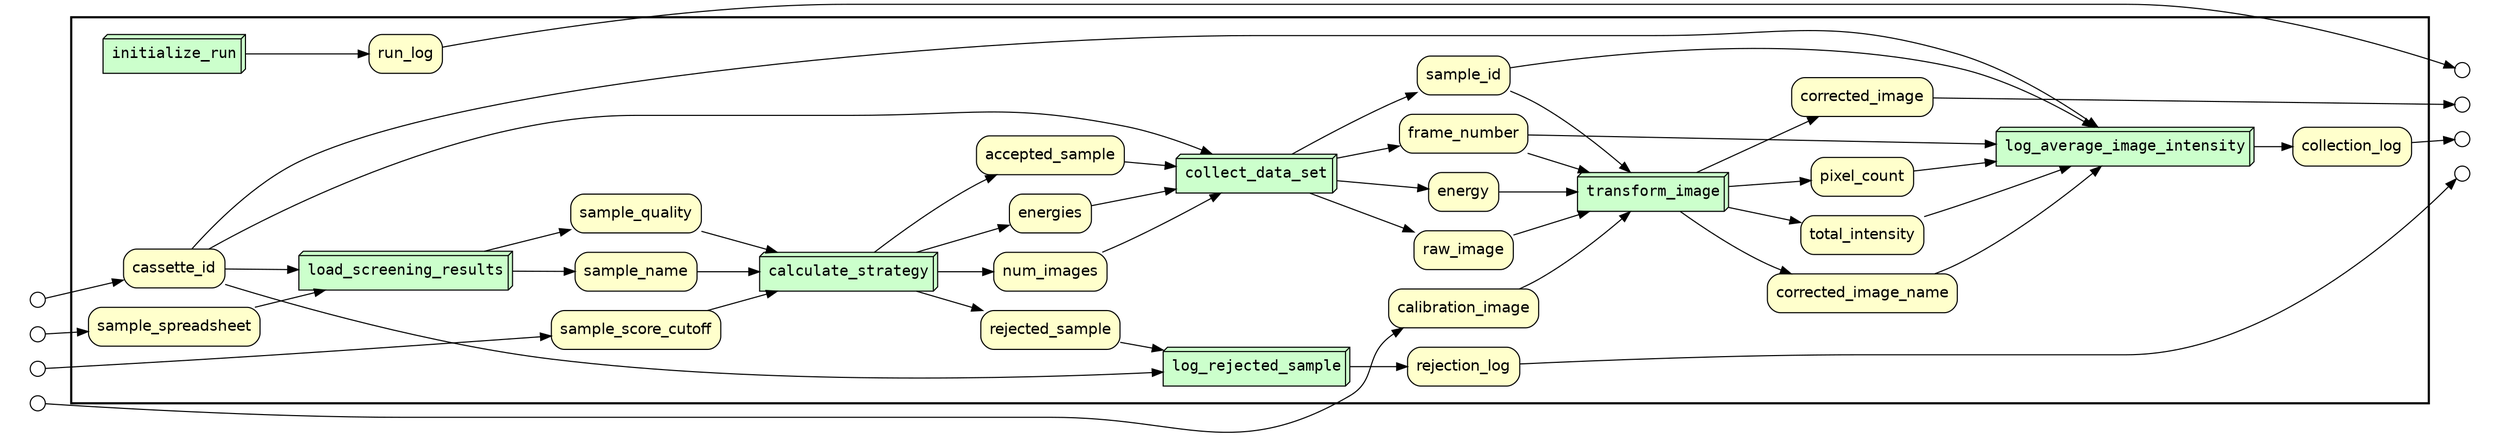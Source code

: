 digraph Workflow {
rankdir=LR
node[shape=circle style="filled" fillcolor="#FFFFFF" peripheries=1 label="" width=0.2]
subgraph cluster0 { label="" color="white"
subgraph cluster1 { label="" color="white"
node1
node2
node3
node4
}}
subgraph cluster2 { label="" color="white"
subgraph cluster3 { label="" color="white"
node5
node6
node7
node8
}}
subgraph cluster4 {
label=""
penwidth=2
fontsize=18
subgraph cluster5 {
label=""
color="white"
graph[fontname=Courier]
node[fontname=Courier]
node[shape=box3d style="filled" fillcolor="#CCFFCC" peripheries=1 label="" width=0.2]
node9 [label="initialize_run"]
node10 [label="load_screening_results"]
node11 [label="calculate_strategy"]
node12 [label="log_rejected_sample"]
node13 [label="collect_data_set"]
node14 [label="transform_image"]
node15 [label="log_average_image_intensity"]
node[fontname=Helvetica]
node[shape=box style="rounded,filled" fillcolor="#FFFFCC" peripheries=1 label="" width=0.2]
node16 [label="corrected_image"]
node17 [label="run_log"]
node18 [label="collection_log"]
node19 [label="rejection_log"]
node20 [label="cassette_id"]
node21 [label="sample_spreadsheet"]
node22 [label="sample_score_cutoff"]
node23 [label="sample_name"]
node24 [label="sample_quality"]
node25 [label="rejected_sample"]
node26 [label="accepted_sample"]
node27 [label="num_images"]
node28 [label="energies"]
node29 [label="sample_id"]
node30 [label="energy"]
node31 [label="frame_number"]
node32 [label="raw_image"]
node33 [label="calibration_image"]
node34 [label="total_intensity"]
node35 [label="pixel_count"]
node36 [label="corrected_image_name"]
node9 -> node17
node10 -> node23
node10 -> node24
node20 -> node10
node21 -> node10
node11 -> node26
node11 -> node25
node11 -> node27
node11 -> node28
node22 -> node11
node23 -> node11
node24 -> node11
node12 -> node19
node20 -> node12
node25 -> node12
node13 -> node29
node13 -> node30
node13 -> node31
node13 -> node32
node20 -> node13
node26 -> node13
node27 -> node13
node28 -> node13
node14 -> node16
node14 -> node36
node14 -> node34
node14 -> node35
node29 -> node14
node30 -> node14
node31 -> node14
node32 -> node14
node33 -> node14
node15 -> node18
node20 -> node15
node29 -> node15
node31 -> node15
node34 -> node15
node35 -> node15
node36 -> node15
}}
node1 -> node20
node2 -> node22
node3 -> node21
node4 -> node33
node16 -> node5
node17 -> node6
node18 -> node7
node19 -> node8
}
